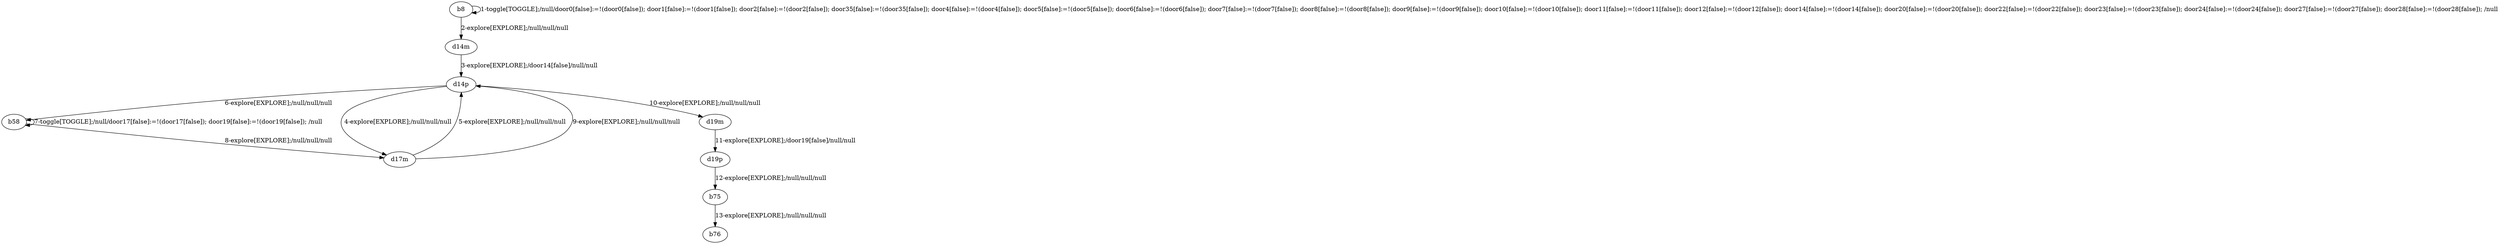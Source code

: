 # Total number of goals covered by this test: 4
# b58 --> b58
# d19p --> b75
# d19m --> d19p
# b75 --> b76

digraph g {
"b8" -> "b8" [label = "1-toggle[TOGGLE];/null/door0[false]:=!(door0[false]); door1[false]:=!(door1[false]); door2[false]:=!(door2[false]); door35[false]:=!(door35[false]); door4[false]:=!(door4[false]); door5[false]:=!(door5[false]); door6[false]:=!(door6[false]); door7[false]:=!(door7[false]); door8[false]:=!(door8[false]); door9[false]:=!(door9[false]); door10[false]:=!(door10[false]); door11[false]:=!(door11[false]); door12[false]:=!(door12[false]); door14[false]:=!(door14[false]); door20[false]:=!(door20[false]); door22[false]:=!(door22[false]); door23[false]:=!(door23[false]); door24[false]:=!(door24[false]); door27[false]:=!(door27[false]); door28[false]:=!(door28[false]); /null"];
"b8" -> "d14m" [label = "2-explore[EXPLORE];/null/null/null"];
"d14m" -> "d14p" [label = "3-explore[EXPLORE];/door14[false]/null/null"];
"d14p" -> "d17m" [label = "4-explore[EXPLORE];/null/null/null"];
"d17m" -> "d14p" [label = "5-explore[EXPLORE];/null/null/null"];
"d14p" -> "b58" [label = "6-explore[EXPLORE];/null/null/null"];
"b58" -> "b58" [label = "7-toggle[TOGGLE];/null/door17[false]:=!(door17[false]); door19[false]:=!(door19[false]); /null"];
"b58" -> "d17m" [label = "8-explore[EXPLORE];/null/null/null"];
"d17m" -> "d14p" [label = "9-explore[EXPLORE];/null/null/null"];
"d14p" -> "d19m" [label = "10-explore[EXPLORE];/null/null/null"];
"d19m" -> "d19p" [label = "11-explore[EXPLORE];/door19[false]/null/null"];
"d19p" -> "b75" [label = "12-explore[EXPLORE];/null/null/null"];
"b75" -> "b76" [label = "13-explore[EXPLORE];/null/null/null"];
}